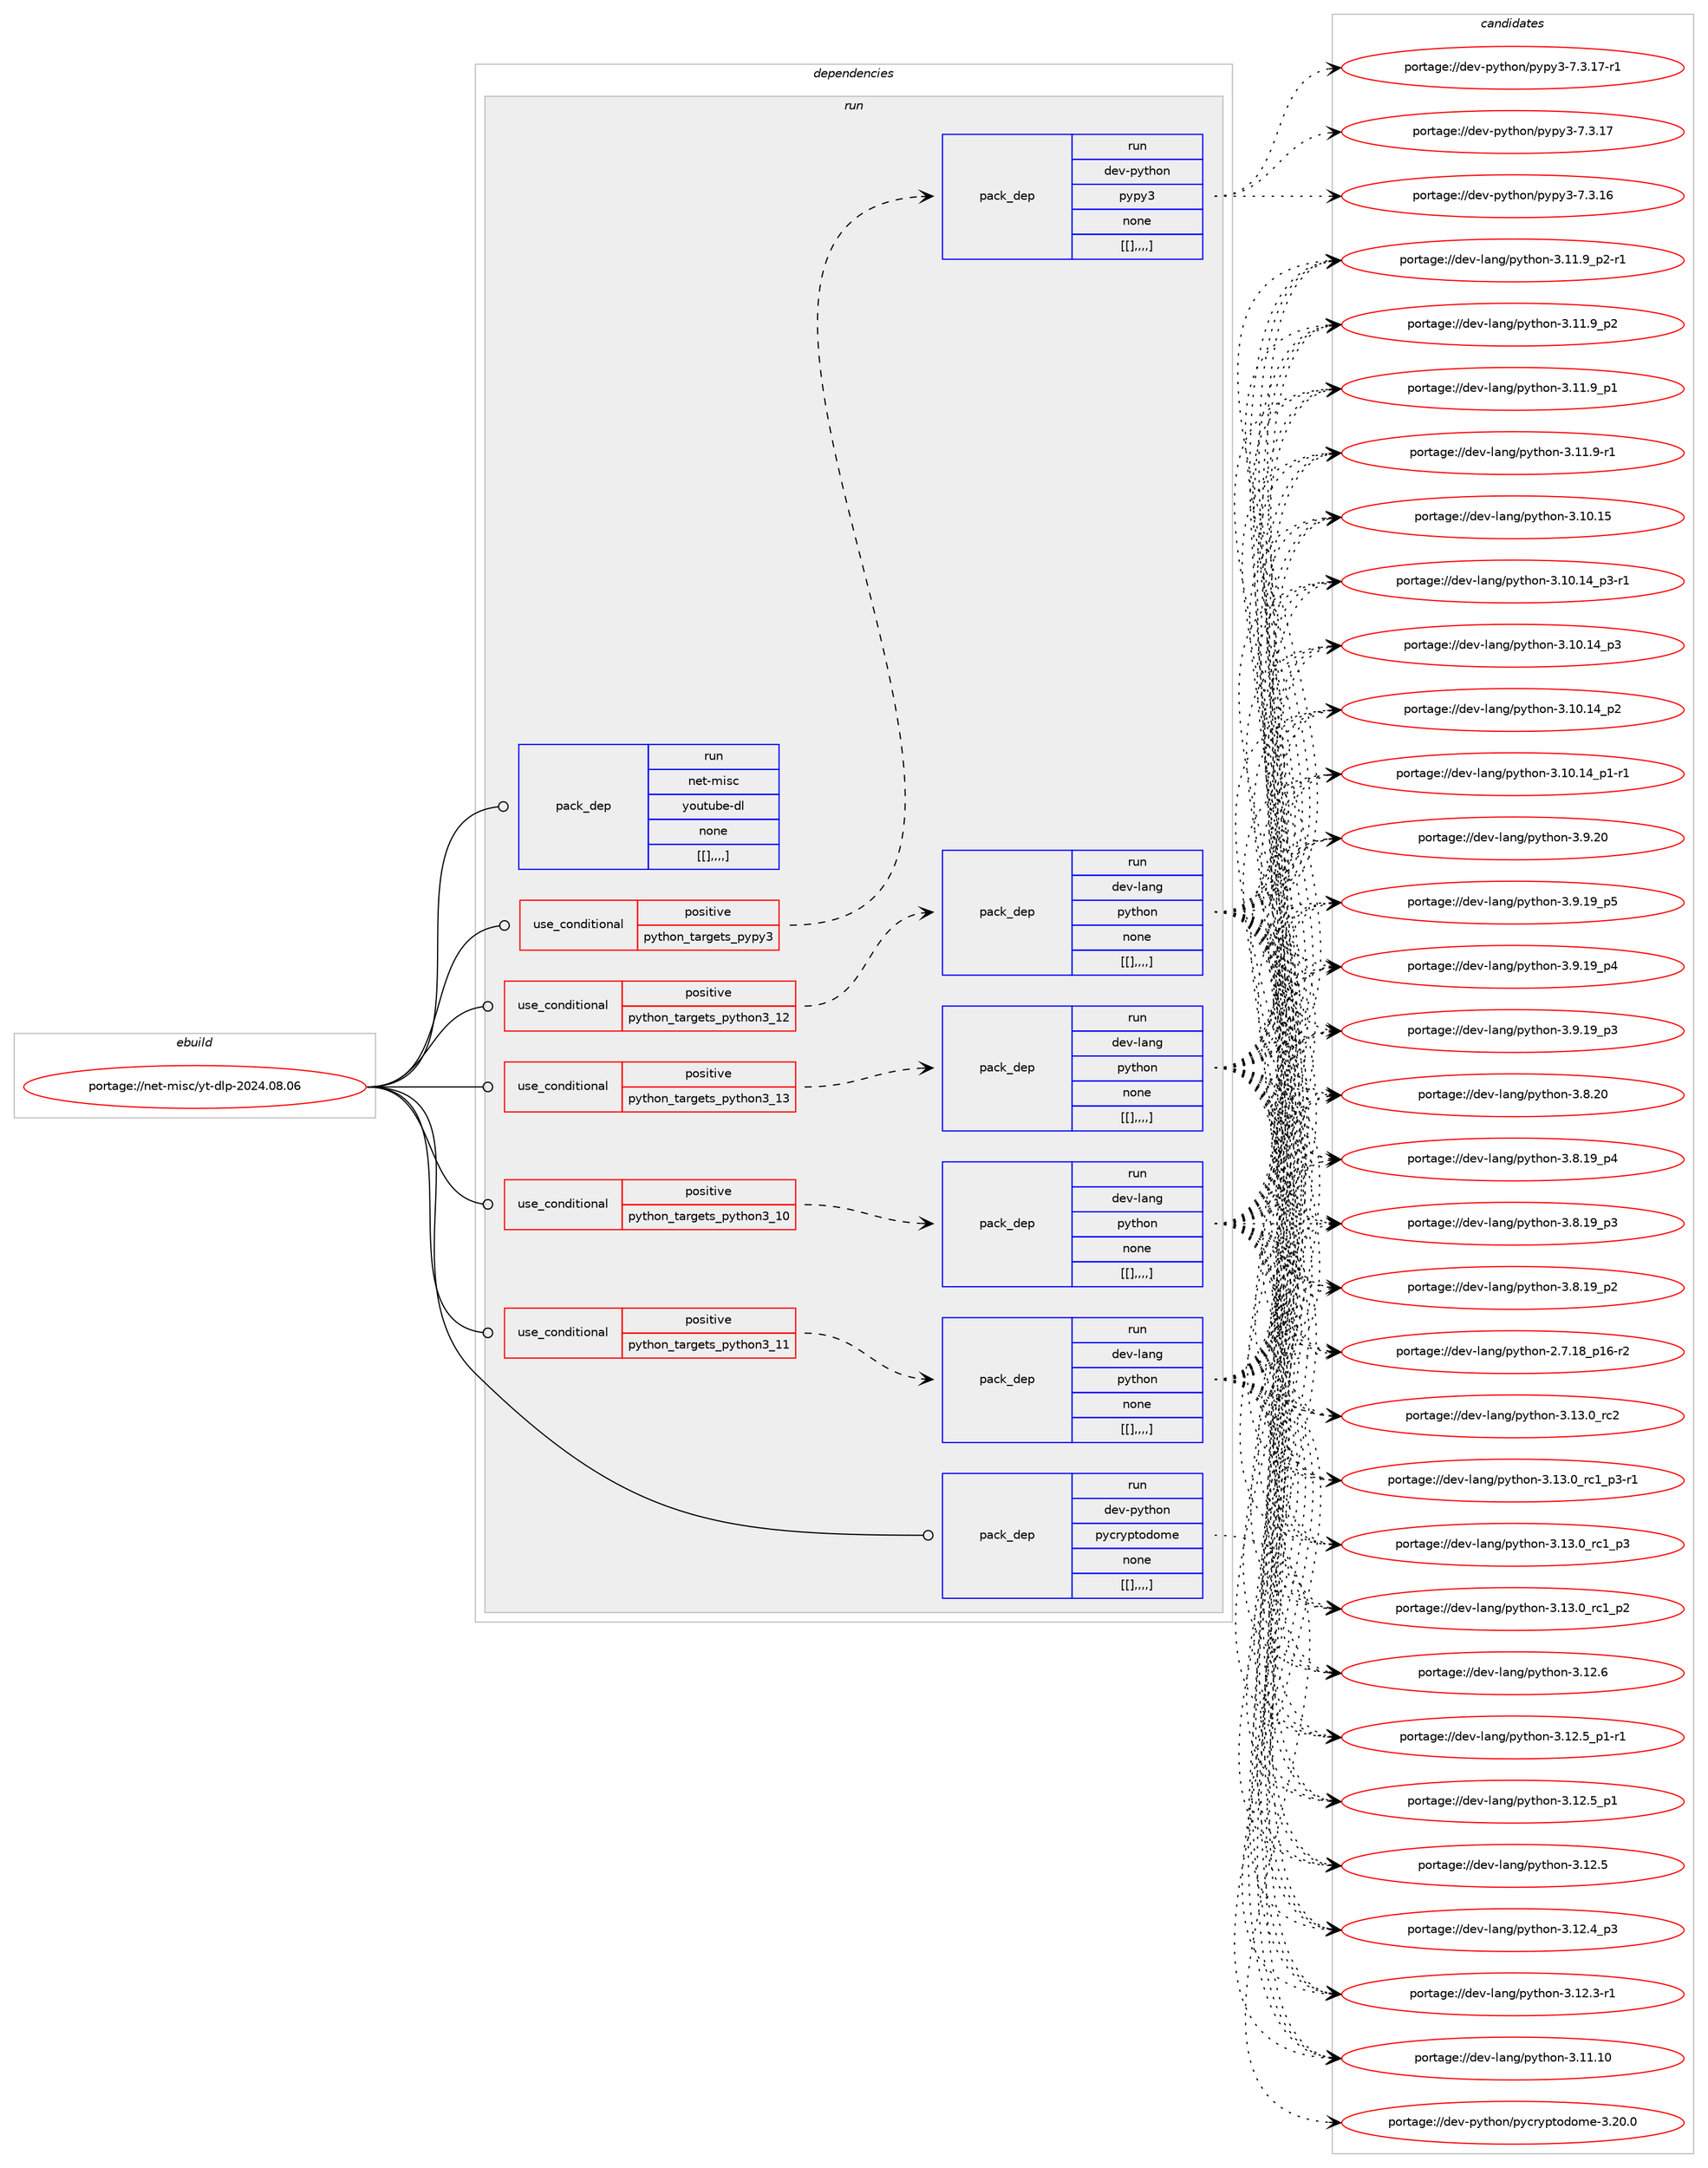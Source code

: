 digraph prolog {

# *************
# Graph options
# *************

newrank=true;
concentrate=true;
compound=true;
graph [rankdir=LR,fontname=Helvetica,fontsize=10,ranksep=1.5];#, ranksep=2.5, nodesep=0.2];
edge  [arrowhead=vee];
node  [fontname=Helvetica,fontsize=10];

# **********
# The ebuild
# **********

subgraph cluster_leftcol {
color=gray;
label=<<i>ebuild</i>>;
id [label="portage://net-misc/yt-dlp-2024.08.06", color=red, width=4, href="../net-misc/yt-dlp-2024.08.06.svg"];
}

# ****************
# The dependencies
# ****************

subgraph cluster_midcol {
color=gray;
label=<<i>dependencies</i>>;
subgraph cluster_compile {
fillcolor="#eeeeee";
style=filled;
label=<<i>compile</i>>;
}
subgraph cluster_compileandrun {
fillcolor="#eeeeee";
style=filled;
label=<<i>compile and run</i>>;
}
subgraph cluster_run {
fillcolor="#eeeeee";
style=filled;
label=<<i>run</i>>;
subgraph cond103636 {
dependency394928 [label=<<TABLE BORDER="0" CELLBORDER="1" CELLSPACING="0" CELLPADDING="4"><TR><TD ROWSPAN="3" CELLPADDING="10">use_conditional</TD></TR><TR><TD>positive</TD></TR><TR><TD>python_targets_pypy3</TD></TR></TABLE>>, shape=none, color=red];
subgraph pack288397 {
dependency394929 [label=<<TABLE BORDER="0" CELLBORDER="1" CELLSPACING="0" CELLPADDING="4" WIDTH="220"><TR><TD ROWSPAN="6" CELLPADDING="30">pack_dep</TD></TR><TR><TD WIDTH="110">run</TD></TR><TR><TD>dev-python</TD></TR><TR><TD>pypy3</TD></TR><TR><TD>none</TD></TR><TR><TD>[[],,,,]</TD></TR></TABLE>>, shape=none, color=blue];
}
dependency394928:e -> dependency394929:w [weight=20,style="dashed",arrowhead="vee"];
}
id:e -> dependency394928:w [weight=20,style="solid",arrowhead="odot"];
subgraph cond103637 {
dependency394930 [label=<<TABLE BORDER="0" CELLBORDER="1" CELLSPACING="0" CELLPADDING="4"><TR><TD ROWSPAN="3" CELLPADDING="10">use_conditional</TD></TR><TR><TD>positive</TD></TR><TR><TD>python_targets_python3_10</TD></TR></TABLE>>, shape=none, color=red];
subgraph pack288398 {
dependency394931 [label=<<TABLE BORDER="0" CELLBORDER="1" CELLSPACING="0" CELLPADDING="4" WIDTH="220"><TR><TD ROWSPAN="6" CELLPADDING="30">pack_dep</TD></TR><TR><TD WIDTH="110">run</TD></TR><TR><TD>dev-lang</TD></TR><TR><TD>python</TD></TR><TR><TD>none</TD></TR><TR><TD>[[],,,,]</TD></TR></TABLE>>, shape=none, color=blue];
}
dependency394930:e -> dependency394931:w [weight=20,style="dashed",arrowhead="vee"];
}
id:e -> dependency394930:w [weight=20,style="solid",arrowhead="odot"];
subgraph cond103638 {
dependency394932 [label=<<TABLE BORDER="0" CELLBORDER="1" CELLSPACING="0" CELLPADDING="4"><TR><TD ROWSPAN="3" CELLPADDING="10">use_conditional</TD></TR><TR><TD>positive</TD></TR><TR><TD>python_targets_python3_11</TD></TR></TABLE>>, shape=none, color=red];
subgraph pack288399 {
dependency394933 [label=<<TABLE BORDER="0" CELLBORDER="1" CELLSPACING="0" CELLPADDING="4" WIDTH="220"><TR><TD ROWSPAN="6" CELLPADDING="30">pack_dep</TD></TR><TR><TD WIDTH="110">run</TD></TR><TR><TD>dev-lang</TD></TR><TR><TD>python</TD></TR><TR><TD>none</TD></TR><TR><TD>[[],,,,]</TD></TR></TABLE>>, shape=none, color=blue];
}
dependency394932:e -> dependency394933:w [weight=20,style="dashed",arrowhead="vee"];
}
id:e -> dependency394932:w [weight=20,style="solid",arrowhead="odot"];
subgraph cond103639 {
dependency394934 [label=<<TABLE BORDER="0" CELLBORDER="1" CELLSPACING="0" CELLPADDING="4"><TR><TD ROWSPAN="3" CELLPADDING="10">use_conditional</TD></TR><TR><TD>positive</TD></TR><TR><TD>python_targets_python3_12</TD></TR></TABLE>>, shape=none, color=red];
subgraph pack288400 {
dependency394935 [label=<<TABLE BORDER="0" CELLBORDER="1" CELLSPACING="0" CELLPADDING="4" WIDTH="220"><TR><TD ROWSPAN="6" CELLPADDING="30">pack_dep</TD></TR><TR><TD WIDTH="110">run</TD></TR><TR><TD>dev-lang</TD></TR><TR><TD>python</TD></TR><TR><TD>none</TD></TR><TR><TD>[[],,,,]</TD></TR></TABLE>>, shape=none, color=blue];
}
dependency394934:e -> dependency394935:w [weight=20,style="dashed",arrowhead="vee"];
}
id:e -> dependency394934:w [weight=20,style="solid",arrowhead="odot"];
subgraph cond103640 {
dependency394936 [label=<<TABLE BORDER="0" CELLBORDER="1" CELLSPACING="0" CELLPADDING="4"><TR><TD ROWSPAN="3" CELLPADDING="10">use_conditional</TD></TR><TR><TD>positive</TD></TR><TR><TD>python_targets_python3_13</TD></TR></TABLE>>, shape=none, color=red];
subgraph pack288401 {
dependency394937 [label=<<TABLE BORDER="0" CELLBORDER="1" CELLSPACING="0" CELLPADDING="4" WIDTH="220"><TR><TD ROWSPAN="6" CELLPADDING="30">pack_dep</TD></TR><TR><TD WIDTH="110">run</TD></TR><TR><TD>dev-lang</TD></TR><TR><TD>python</TD></TR><TR><TD>none</TD></TR><TR><TD>[[],,,,]</TD></TR></TABLE>>, shape=none, color=blue];
}
dependency394936:e -> dependency394937:w [weight=20,style="dashed",arrowhead="vee"];
}
id:e -> dependency394936:w [weight=20,style="solid",arrowhead="odot"];
subgraph pack288402 {
dependency394938 [label=<<TABLE BORDER="0" CELLBORDER="1" CELLSPACING="0" CELLPADDING="4" WIDTH="220"><TR><TD ROWSPAN="6" CELLPADDING="30">pack_dep</TD></TR><TR><TD WIDTH="110">run</TD></TR><TR><TD>dev-python</TD></TR><TR><TD>pycryptodome</TD></TR><TR><TD>none</TD></TR><TR><TD>[[],,,,]</TD></TR></TABLE>>, shape=none, color=blue];
}
id:e -> dependency394938:w [weight=20,style="solid",arrowhead="odot"];
subgraph pack288403 {
dependency394939 [label=<<TABLE BORDER="0" CELLBORDER="1" CELLSPACING="0" CELLPADDING="4" WIDTH="220"><TR><TD ROWSPAN="6" CELLPADDING="30">pack_dep</TD></TR><TR><TD WIDTH="110">run</TD></TR><TR><TD>net-misc</TD></TR><TR><TD>youtube-dl</TD></TR><TR><TD>none</TD></TR><TR><TD>[[],,,,]</TD></TR></TABLE>>, shape=none, color=blue];
}
id:e -> dependency394939:w [weight=20,style="solid",arrowhead="odot"];
}
}

# **************
# The candidates
# **************

subgraph cluster_choices {
rank=same;
color=gray;
label=<<i>candidates</i>>;

subgraph choice288397 {
color=black;
nodesep=1;
choice100101118451121211161041111104711212111212151455546514649554511449 [label="portage://dev-python/pypy3-7.3.17-r1", color=red, width=4,href="../dev-python/pypy3-7.3.17-r1.svg"];
choice10010111845112121116104111110471121211121215145554651464955 [label="portage://dev-python/pypy3-7.3.17", color=red, width=4,href="../dev-python/pypy3-7.3.17.svg"];
choice10010111845112121116104111110471121211121215145554651464954 [label="portage://dev-python/pypy3-7.3.16", color=red, width=4,href="../dev-python/pypy3-7.3.16.svg"];
dependency394929:e -> choice100101118451121211161041111104711212111212151455546514649554511449:w [style=dotted,weight="100"];
dependency394929:e -> choice10010111845112121116104111110471121211121215145554651464955:w [style=dotted,weight="100"];
dependency394929:e -> choice10010111845112121116104111110471121211121215145554651464954:w [style=dotted,weight="100"];
}
subgraph choice288398 {
color=black;
nodesep=1;
choice10010111845108971101034711212111610411111045514649514648951149950 [label="portage://dev-lang/python-3.13.0_rc2", color=red, width=4,href="../dev-lang/python-3.13.0_rc2.svg"];
choice1001011184510897110103471121211161041111104551464951464895114994995112514511449 [label="portage://dev-lang/python-3.13.0_rc1_p3-r1", color=red, width=4,href="../dev-lang/python-3.13.0_rc1_p3-r1.svg"];
choice100101118451089711010347112121116104111110455146495146489511499499511251 [label="portage://dev-lang/python-3.13.0_rc1_p3", color=red, width=4,href="../dev-lang/python-3.13.0_rc1_p3.svg"];
choice100101118451089711010347112121116104111110455146495146489511499499511250 [label="portage://dev-lang/python-3.13.0_rc1_p2", color=red, width=4,href="../dev-lang/python-3.13.0_rc1_p2.svg"];
choice10010111845108971101034711212111610411111045514649504654 [label="portage://dev-lang/python-3.12.6", color=red, width=4,href="../dev-lang/python-3.12.6.svg"];
choice1001011184510897110103471121211161041111104551464950465395112494511449 [label="portage://dev-lang/python-3.12.5_p1-r1", color=red, width=4,href="../dev-lang/python-3.12.5_p1-r1.svg"];
choice100101118451089711010347112121116104111110455146495046539511249 [label="portage://dev-lang/python-3.12.5_p1", color=red, width=4,href="../dev-lang/python-3.12.5_p1.svg"];
choice10010111845108971101034711212111610411111045514649504653 [label="portage://dev-lang/python-3.12.5", color=red, width=4,href="../dev-lang/python-3.12.5.svg"];
choice100101118451089711010347112121116104111110455146495046529511251 [label="portage://dev-lang/python-3.12.4_p3", color=red, width=4,href="../dev-lang/python-3.12.4_p3.svg"];
choice100101118451089711010347112121116104111110455146495046514511449 [label="portage://dev-lang/python-3.12.3-r1", color=red, width=4,href="../dev-lang/python-3.12.3-r1.svg"];
choice1001011184510897110103471121211161041111104551464949464948 [label="portage://dev-lang/python-3.11.10", color=red, width=4,href="../dev-lang/python-3.11.10.svg"];
choice1001011184510897110103471121211161041111104551464949465795112504511449 [label="portage://dev-lang/python-3.11.9_p2-r1", color=red, width=4,href="../dev-lang/python-3.11.9_p2-r1.svg"];
choice100101118451089711010347112121116104111110455146494946579511250 [label="portage://dev-lang/python-3.11.9_p2", color=red, width=4,href="../dev-lang/python-3.11.9_p2.svg"];
choice100101118451089711010347112121116104111110455146494946579511249 [label="portage://dev-lang/python-3.11.9_p1", color=red, width=4,href="../dev-lang/python-3.11.9_p1.svg"];
choice100101118451089711010347112121116104111110455146494946574511449 [label="portage://dev-lang/python-3.11.9-r1", color=red, width=4,href="../dev-lang/python-3.11.9-r1.svg"];
choice1001011184510897110103471121211161041111104551464948464953 [label="portage://dev-lang/python-3.10.15", color=red, width=4,href="../dev-lang/python-3.10.15.svg"];
choice100101118451089711010347112121116104111110455146494846495295112514511449 [label="portage://dev-lang/python-3.10.14_p3-r1", color=red, width=4,href="../dev-lang/python-3.10.14_p3-r1.svg"];
choice10010111845108971101034711212111610411111045514649484649529511251 [label="portage://dev-lang/python-3.10.14_p3", color=red, width=4,href="../dev-lang/python-3.10.14_p3.svg"];
choice10010111845108971101034711212111610411111045514649484649529511250 [label="portage://dev-lang/python-3.10.14_p2", color=red, width=4,href="../dev-lang/python-3.10.14_p2.svg"];
choice100101118451089711010347112121116104111110455146494846495295112494511449 [label="portage://dev-lang/python-3.10.14_p1-r1", color=red, width=4,href="../dev-lang/python-3.10.14_p1-r1.svg"];
choice10010111845108971101034711212111610411111045514657465048 [label="portage://dev-lang/python-3.9.20", color=red, width=4,href="../dev-lang/python-3.9.20.svg"];
choice100101118451089711010347112121116104111110455146574649579511253 [label="portage://dev-lang/python-3.9.19_p5", color=red, width=4,href="../dev-lang/python-3.9.19_p5.svg"];
choice100101118451089711010347112121116104111110455146574649579511252 [label="portage://dev-lang/python-3.9.19_p4", color=red, width=4,href="../dev-lang/python-3.9.19_p4.svg"];
choice100101118451089711010347112121116104111110455146574649579511251 [label="portage://dev-lang/python-3.9.19_p3", color=red, width=4,href="../dev-lang/python-3.9.19_p3.svg"];
choice10010111845108971101034711212111610411111045514656465048 [label="portage://dev-lang/python-3.8.20", color=red, width=4,href="../dev-lang/python-3.8.20.svg"];
choice100101118451089711010347112121116104111110455146564649579511252 [label="portage://dev-lang/python-3.8.19_p4", color=red, width=4,href="../dev-lang/python-3.8.19_p4.svg"];
choice100101118451089711010347112121116104111110455146564649579511251 [label="portage://dev-lang/python-3.8.19_p3", color=red, width=4,href="../dev-lang/python-3.8.19_p3.svg"];
choice100101118451089711010347112121116104111110455146564649579511250 [label="portage://dev-lang/python-3.8.19_p2", color=red, width=4,href="../dev-lang/python-3.8.19_p2.svg"];
choice100101118451089711010347112121116104111110455046554649569511249544511450 [label="portage://dev-lang/python-2.7.18_p16-r2", color=red, width=4,href="../dev-lang/python-2.7.18_p16-r2.svg"];
dependency394931:e -> choice10010111845108971101034711212111610411111045514649514648951149950:w [style=dotted,weight="100"];
dependency394931:e -> choice1001011184510897110103471121211161041111104551464951464895114994995112514511449:w [style=dotted,weight="100"];
dependency394931:e -> choice100101118451089711010347112121116104111110455146495146489511499499511251:w [style=dotted,weight="100"];
dependency394931:e -> choice100101118451089711010347112121116104111110455146495146489511499499511250:w [style=dotted,weight="100"];
dependency394931:e -> choice10010111845108971101034711212111610411111045514649504654:w [style=dotted,weight="100"];
dependency394931:e -> choice1001011184510897110103471121211161041111104551464950465395112494511449:w [style=dotted,weight="100"];
dependency394931:e -> choice100101118451089711010347112121116104111110455146495046539511249:w [style=dotted,weight="100"];
dependency394931:e -> choice10010111845108971101034711212111610411111045514649504653:w [style=dotted,weight="100"];
dependency394931:e -> choice100101118451089711010347112121116104111110455146495046529511251:w [style=dotted,weight="100"];
dependency394931:e -> choice100101118451089711010347112121116104111110455146495046514511449:w [style=dotted,weight="100"];
dependency394931:e -> choice1001011184510897110103471121211161041111104551464949464948:w [style=dotted,weight="100"];
dependency394931:e -> choice1001011184510897110103471121211161041111104551464949465795112504511449:w [style=dotted,weight="100"];
dependency394931:e -> choice100101118451089711010347112121116104111110455146494946579511250:w [style=dotted,weight="100"];
dependency394931:e -> choice100101118451089711010347112121116104111110455146494946579511249:w [style=dotted,weight="100"];
dependency394931:e -> choice100101118451089711010347112121116104111110455146494946574511449:w [style=dotted,weight="100"];
dependency394931:e -> choice1001011184510897110103471121211161041111104551464948464953:w [style=dotted,weight="100"];
dependency394931:e -> choice100101118451089711010347112121116104111110455146494846495295112514511449:w [style=dotted,weight="100"];
dependency394931:e -> choice10010111845108971101034711212111610411111045514649484649529511251:w [style=dotted,weight="100"];
dependency394931:e -> choice10010111845108971101034711212111610411111045514649484649529511250:w [style=dotted,weight="100"];
dependency394931:e -> choice100101118451089711010347112121116104111110455146494846495295112494511449:w [style=dotted,weight="100"];
dependency394931:e -> choice10010111845108971101034711212111610411111045514657465048:w [style=dotted,weight="100"];
dependency394931:e -> choice100101118451089711010347112121116104111110455146574649579511253:w [style=dotted,weight="100"];
dependency394931:e -> choice100101118451089711010347112121116104111110455146574649579511252:w [style=dotted,weight="100"];
dependency394931:e -> choice100101118451089711010347112121116104111110455146574649579511251:w [style=dotted,weight="100"];
dependency394931:e -> choice10010111845108971101034711212111610411111045514656465048:w [style=dotted,weight="100"];
dependency394931:e -> choice100101118451089711010347112121116104111110455146564649579511252:w [style=dotted,weight="100"];
dependency394931:e -> choice100101118451089711010347112121116104111110455146564649579511251:w [style=dotted,weight="100"];
dependency394931:e -> choice100101118451089711010347112121116104111110455146564649579511250:w [style=dotted,weight="100"];
dependency394931:e -> choice100101118451089711010347112121116104111110455046554649569511249544511450:w [style=dotted,weight="100"];
}
subgraph choice288399 {
color=black;
nodesep=1;
choice10010111845108971101034711212111610411111045514649514648951149950 [label="portage://dev-lang/python-3.13.0_rc2", color=red, width=4,href="../dev-lang/python-3.13.0_rc2.svg"];
choice1001011184510897110103471121211161041111104551464951464895114994995112514511449 [label="portage://dev-lang/python-3.13.0_rc1_p3-r1", color=red, width=4,href="../dev-lang/python-3.13.0_rc1_p3-r1.svg"];
choice100101118451089711010347112121116104111110455146495146489511499499511251 [label="portage://dev-lang/python-3.13.0_rc1_p3", color=red, width=4,href="../dev-lang/python-3.13.0_rc1_p3.svg"];
choice100101118451089711010347112121116104111110455146495146489511499499511250 [label="portage://dev-lang/python-3.13.0_rc1_p2", color=red, width=4,href="../dev-lang/python-3.13.0_rc1_p2.svg"];
choice10010111845108971101034711212111610411111045514649504654 [label="portage://dev-lang/python-3.12.6", color=red, width=4,href="../dev-lang/python-3.12.6.svg"];
choice1001011184510897110103471121211161041111104551464950465395112494511449 [label="portage://dev-lang/python-3.12.5_p1-r1", color=red, width=4,href="../dev-lang/python-3.12.5_p1-r1.svg"];
choice100101118451089711010347112121116104111110455146495046539511249 [label="portage://dev-lang/python-3.12.5_p1", color=red, width=4,href="../dev-lang/python-3.12.5_p1.svg"];
choice10010111845108971101034711212111610411111045514649504653 [label="portage://dev-lang/python-3.12.5", color=red, width=4,href="../dev-lang/python-3.12.5.svg"];
choice100101118451089711010347112121116104111110455146495046529511251 [label="portage://dev-lang/python-3.12.4_p3", color=red, width=4,href="../dev-lang/python-3.12.4_p3.svg"];
choice100101118451089711010347112121116104111110455146495046514511449 [label="portage://dev-lang/python-3.12.3-r1", color=red, width=4,href="../dev-lang/python-3.12.3-r1.svg"];
choice1001011184510897110103471121211161041111104551464949464948 [label="portage://dev-lang/python-3.11.10", color=red, width=4,href="../dev-lang/python-3.11.10.svg"];
choice1001011184510897110103471121211161041111104551464949465795112504511449 [label="portage://dev-lang/python-3.11.9_p2-r1", color=red, width=4,href="../dev-lang/python-3.11.9_p2-r1.svg"];
choice100101118451089711010347112121116104111110455146494946579511250 [label="portage://dev-lang/python-3.11.9_p2", color=red, width=4,href="../dev-lang/python-3.11.9_p2.svg"];
choice100101118451089711010347112121116104111110455146494946579511249 [label="portage://dev-lang/python-3.11.9_p1", color=red, width=4,href="../dev-lang/python-3.11.9_p1.svg"];
choice100101118451089711010347112121116104111110455146494946574511449 [label="portage://dev-lang/python-3.11.9-r1", color=red, width=4,href="../dev-lang/python-3.11.9-r1.svg"];
choice1001011184510897110103471121211161041111104551464948464953 [label="portage://dev-lang/python-3.10.15", color=red, width=4,href="../dev-lang/python-3.10.15.svg"];
choice100101118451089711010347112121116104111110455146494846495295112514511449 [label="portage://dev-lang/python-3.10.14_p3-r1", color=red, width=4,href="../dev-lang/python-3.10.14_p3-r1.svg"];
choice10010111845108971101034711212111610411111045514649484649529511251 [label="portage://dev-lang/python-3.10.14_p3", color=red, width=4,href="../dev-lang/python-3.10.14_p3.svg"];
choice10010111845108971101034711212111610411111045514649484649529511250 [label="portage://dev-lang/python-3.10.14_p2", color=red, width=4,href="../dev-lang/python-3.10.14_p2.svg"];
choice100101118451089711010347112121116104111110455146494846495295112494511449 [label="portage://dev-lang/python-3.10.14_p1-r1", color=red, width=4,href="../dev-lang/python-3.10.14_p1-r1.svg"];
choice10010111845108971101034711212111610411111045514657465048 [label="portage://dev-lang/python-3.9.20", color=red, width=4,href="../dev-lang/python-3.9.20.svg"];
choice100101118451089711010347112121116104111110455146574649579511253 [label="portage://dev-lang/python-3.9.19_p5", color=red, width=4,href="../dev-lang/python-3.9.19_p5.svg"];
choice100101118451089711010347112121116104111110455146574649579511252 [label="portage://dev-lang/python-3.9.19_p4", color=red, width=4,href="../dev-lang/python-3.9.19_p4.svg"];
choice100101118451089711010347112121116104111110455146574649579511251 [label="portage://dev-lang/python-3.9.19_p3", color=red, width=4,href="../dev-lang/python-3.9.19_p3.svg"];
choice10010111845108971101034711212111610411111045514656465048 [label="portage://dev-lang/python-3.8.20", color=red, width=4,href="../dev-lang/python-3.8.20.svg"];
choice100101118451089711010347112121116104111110455146564649579511252 [label="portage://dev-lang/python-3.8.19_p4", color=red, width=4,href="../dev-lang/python-3.8.19_p4.svg"];
choice100101118451089711010347112121116104111110455146564649579511251 [label="portage://dev-lang/python-3.8.19_p3", color=red, width=4,href="../dev-lang/python-3.8.19_p3.svg"];
choice100101118451089711010347112121116104111110455146564649579511250 [label="portage://dev-lang/python-3.8.19_p2", color=red, width=4,href="../dev-lang/python-3.8.19_p2.svg"];
choice100101118451089711010347112121116104111110455046554649569511249544511450 [label="portage://dev-lang/python-2.7.18_p16-r2", color=red, width=4,href="../dev-lang/python-2.7.18_p16-r2.svg"];
dependency394933:e -> choice10010111845108971101034711212111610411111045514649514648951149950:w [style=dotted,weight="100"];
dependency394933:e -> choice1001011184510897110103471121211161041111104551464951464895114994995112514511449:w [style=dotted,weight="100"];
dependency394933:e -> choice100101118451089711010347112121116104111110455146495146489511499499511251:w [style=dotted,weight="100"];
dependency394933:e -> choice100101118451089711010347112121116104111110455146495146489511499499511250:w [style=dotted,weight="100"];
dependency394933:e -> choice10010111845108971101034711212111610411111045514649504654:w [style=dotted,weight="100"];
dependency394933:e -> choice1001011184510897110103471121211161041111104551464950465395112494511449:w [style=dotted,weight="100"];
dependency394933:e -> choice100101118451089711010347112121116104111110455146495046539511249:w [style=dotted,weight="100"];
dependency394933:e -> choice10010111845108971101034711212111610411111045514649504653:w [style=dotted,weight="100"];
dependency394933:e -> choice100101118451089711010347112121116104111110455146495046529511251:w [style=dotted,weight="100"];
dependency394933:e -> choice100101118451089711010347112121116104111110455146495046514511449:w [style=dotted,weight="100"];
dependency394933:e -> choice1001011184510897110103471121211161041111104551464949464948:w [style=dotted,weight="100"];
dependency394933:e -> choice1001011184510897110103471121211161041111104551464949465795112504511449:w [style=dotted,weight="100"];
dependency394933:e -> choice100101118451089711010347112121116104111110455146494946579511250:w [style=dotted,weight="100"];
dependency394933:e -> choice100101118451089711010347112121116104111110455146494946579511249:w [style=dotted,weight="100"];
dependency394933:e -> choice100101118451089711010347112121116104111110455146494946574511449:w [style=dotted,weight="100"];
dependency394933:e -> choice1001011184510897110103471121211161041111104551464948464953:w [style=dotted,weight="100"];
dependency394933:e -> choice100101118451089711010347112121116104111110455146494846495295112514511449:w [style=dotted,weight="100"];
dependency394933:e -> choice10010111845108971101034711212111610411111045514649484649529511251:w [style=dotted,weight="100"];
dependency394933:e -> choice10010111845108971101034711212111610411111045514649484649529511250:w [style=dotted,weight="100"];
dependency394933:e -> choice100101118451089711010347112121116104111110455146494846495295112494511449:w [style=dotted,weight="100"];
dependency394933:e -> choice10010111845108971101034711212111610411111045514657465048:w [style=dotted,weight="100"];
dependency394933:e -> choice100101118451089711010347112121116104111110455146574649579511253:w [style=dotted,weight="100"];
dependency394933:e -> choice100101118451089711010347112121116104111110455146574649579511252:w [style=dotted,weight="100"];
dependency394933:e -> choice100101118451089711010347112121116104111110455146574649579511251:w [style=dotted,weight="100"];
dependency394933:e -> choice10010111845108971101034711212111610411111045514656465048:w [style=dotted,weight="100"];
dependency394933:e -> choice100101118451089711010347112121116104111110455146564649579511252:w [style=dotted,weight="100"];
dependency394933:e -> choice100101118451089711010347112121116104111110455146564649579511251:w [style=dotted,weight="100"];
dependency394933:e -> choice100101118451089711010347112121116104111110455146564649579511250:w [style=dotted,weight="100"];
dependency394933:e -> choice100101118451089711010347112121116104111110455046554649569511249544511450:w [style=dotted,weight="100"];
}
subgraph choice288400 {
color=black;
nodesep=1;
choice10010111845108971101034711212111610411111045514649514648951149950 [label="portage://dev-lang/python-3.13.0_rc2", color=red, width=4,href="../dev-lang/python-3.13.0_rc2.svg"];
choice1001011184510897110103471121211161041111104551464951464895114994995112514511449 [label="portage://dev-lang/python-3.13.0_rc1_p3-r1", color=red, width=4,href="../dev-lang/python-3.13.0_rc1_p3-r1.svg"];
choice100101118451089711010347112121116104111110455146495146489511499499511251 [label="portage://dev-lang/python-3.13.0_rc1_p3", color=red, width=4,href="../dev-lang/python-3.13.0_rc1_p3.svg"];
choice100101118451089711010347112121116104111110455146495146489511499499511250 [label="portage://dev-lang/python-3.13.0_rc1_p2", color=red, width=4,href="../dev-lang/python-3.13.0_rc1_p2.svg"];
choice10010111845108971101034711212111610411111045514649504654 [label="portage://dev-lang/python-3.12.6", color=red, width=4,href="../dev-lang/python-3.12.6.svg"];
choice1001011184510897110103471121211161041111104551464950465395112494511449 [label="portage://dev-lang/python-3.12.5_p1-r1", color=red, width=4,href="../dev-lang/python-3.12.5_p1-r1.svg"];
choice100101118451089711010347112121116104111110455146495046539511249 [label="portage://dev-lang/python-3.12.5_p1", color=red, width=4,href="../dev-lang/python-3.12.5_p1.svg"];
choice10010111845108971101034711212111610411111045514649504653 [label="portage://dev-lang/python-3.12.5", color=red, width=4,href="../dev-lang/python-3.12.5.svg"];
choice100101118451089711010347112121116104111110455146495046529511251 [label="portage://dev-lang/python-3.12.4_p3", color=red, width=4,href="../dev-lang/python-3.12.4_p3.svg"];
choice100101118451089711010347112121116104111110455146495046514511449 [label="portage://dev-lang/python-3.12.3-r1", color=red, width=4,href="../dev-lang/python-3.12.3-r1.svg"];
choice1001011184510897110103471121211161041111104551464949464948 [label="portage://dev-lang/python-3.11.10", color=red, width=4,href="../dev-lang/python-3.11.10.svg"];
choice1001011184510897110103471121211161041111104551464949465795112504511449 [label="portage://dev-lang/python-3.11.9_p2-r1", color=red, width=4,href="../dev-lang/python-3.11.9_p2-r1.svg"];
choice100101118451089711010347112121116104111110455146494946579511250 [label="portage://dev-lang/python-3.11.9_p2", color=red, width=4,href="../dev-lang/python-3.11.9_p2.svg"];
choice100101118451089711010347112121116104111110455146494946579511249 [label="portage://dev-lang/python-3.11.9_p1", color=red, width=4,href="../dev-lang/python-3.11.9_p1.svg"];
choice100101118451089711010347112121116104111110455146494946574511449 [label="portage://dev-lang/python-3.11.9-r1", color=red, width=4,href="../dev-lang/python-3.11.9-r1.svg"];
choice1001011184510897110103471121211161041111104551464948464953 [label="portage://dev-lang/python-3.10.15", color=red, width=4,href="../dev-lang/python-3.10.15.svg"];
choice100101118451089711010347112121116104111110455146494846495295112514511449 [label="portage://dev-lang/python-3.10.14_p3-r1", color=red, width=4,href="../dev-lang/python-3.10.14_p3-r1.svg"];
choice10010111845108971101034711212111610411111045514649484649529511251 [label="portage://dev-lang/python-3.10.14_p3", color=red, width=4,href="../dev-lang/python-3.10.14_p3.svg"];
choice10010111845108971101034711212111610411111045514649484649529511250 [label="portage://dev-lang/python-3.10.14_p2", color=red, width=4,href="../dev-lang/python-3.10.14_p2.svg"];
choice100101118451089711010347112121116104111110455146494846495295112494511449 [label="portage://dev-lang/python-3.10.14_p1-r1", color=red, width=4,href="../dev-lang/python-3.10.14_p1-r1.svg"];
choice10010111845108971101034711212111610411111045514657465048 [label="portage://dev-lang/python-3.9.20", color=red, width=4,href="../dev-lang/python-3.9.20.svg"];
choice100101118451089711010347112121116104111110455146574649579511253 [label="portage://dev-lang/python-3.9.19_p5", color=red, width=4,href="../dev-lang/python-3.9.19_p5.svg"];
choice100101118451089711010347112121116104111110455146574649579511252 [label="portage://dev-lang/python-3.9.19_p4", color=red, width=4,href="../dev-lang/python-3.9.19_p4.svg"];
choice100101118451089711010347112121116104111110455146574649579511251 [label="portage://dev-lang/python-3.9.19_p3", color=red, width=4,href="../dev-lang/python-3.9.19_p3.svg"];
choice10010111845108971101034711212111610411111045514656465048 [label="portage://dev-lang/python-3.8.20", color=red, width=4,href="../dev-lang/python-3.8.20.svg"];
choice100101118451089711010347112121116104111110455146564649579511252 [label="portage://dev-lang/python-3.8.19_p4", color=red, width=4,href="../dev-lang/python-3.8.19_p4.svg"];
choice100101118451089711010347112121116104111110455146564649579511251 [label="portage://dev-lang/python-3.8.19_p3", color=red, width=4,href="../dev-lang/python-3.8.19_p3.svg"];
choice100101118451089711010347112121116104111110455146564649579511250 [label="portage://dev-lang/python-3.8.19_p2", color=red, width=4,href="../dev-lang/python-3.8.19_p2.svg"];
choice100101118451089711010347112121116104111110455046554649569511249544511450 [label="portage://dev-lang/python-2.7.18_p16-r2", color=red, width=4,href="../dev-lang/python-2.7.18_p16-r2.svg"];
dependency394935:e -> choice10010111845108971101034711212111610411111045514649514648951149950:w [style=dotted,weight="100"];
dependency394935:e -> choice1001011184510897110103471121211161041111104551464951464895114994995112514511449:w [style=dotted,weight="100"];
dependency394935:e -> choice100101118451089711010347112121116104111110455146495146489511499499511251:w [style=dotted,weight="100"];
dependency394935:e -> choice100101118451089711010347112121116104111110455146495146489511499499511250:w [style=dotted,weight="100"];
dependency394935:e -> choice10010111845108971101034711212111610411111045514649504654:w [style=dotted,weight="100"];
dependency394935:e -> choice1001011184510897110103471121211161041111104551464950465395112494511449:w [style=dotted,weight="100"];
dependency394935:e -> choice100101118451089711010347112121116104111110455146495046539511249:w [style=dotted,weight="100"];
dependency394935:e -> choice10010111845108971101034711212111610411111045514649504653:w [style=dotted,weight="100"];
dependency394935:e -> choice100101118451089711010347112121116104111110455146495046529511251:w [style=dotted,weight="100"];
dependency394935:e -> choice100101118451089711010347112121116104111110455146495046514511449:w [style=dotted,weight="100"];
dependency394935:e -> choice1001011184510897110103471121211161041111104551464949464948:w [style=dotted,weight="100"];
dependency394935:e -> choice1001011184510897110103471121211161041111104551464949465795112504511449:w [style=dotted,weight="100"];
dependency394935:e -> choice100101118451089711010347112121116104111110455146494946579511250:w [style=dotted,weight="100"];
dependency394935:e -> choice100101118451089711010347112121116104111110455146494946579511249:w [style=dotted,weight="100"];
dependency394935:e -> choice100101118451089711010347112121116104111110455146494946574511449:w [style=dotted,weight="100"];
dependency394935:e -> choice1001011184510897110103471121211161041111104551464948464953:w [style=dotted,weight="100"];
dependency394935:e -> choice100101118451089711010347112121116104111110455146494846495295112514511449:w [style=dotted,weight="100"];
dependency394935:e -> choice10010111845108971101034711212111610411111045514649484649529511251:w [style=dotted,weight="100"];
dependency394935:e -> choice10010111845108971101034711212111610411111045514649484649529511250:w [style=dotted,weight="100"];
dependency394935:e -> choice100101118451089711010347112121116104111110455146494846495295112494511449:w [style=dotted,weight="100"];
dependency394935:e -> choice10010111845108971101034711212111610411111045514657465048:w [style=dotted,weight="100"];
dependency394935:e -> choice100101118451089711010347112121116104111110455146574649579511253:w [style=dotted,weight="100"];
dependency394935:e -> choice100101118451089711010347112121116104111110455146574649579511252:w [style=dotted,weight="100"];
dependency394935:e -> choice100101118451089711010347112121116104111110455146574649579511251:w [style=dotted,weight="100"];
dependency394935:e -> choice10010111845108971101034711212111610411111045514656465048:w [style=dotted,weight="100"];
dependency394935:e -> choice100101118451089711010347112121116104111110455146564649579511252:w [style=dotted,weight="100"];
dependency394935:e -> choice100101118451089711010347112121116104111110455146564649579511251:w [style=dotted,weight="100"];
dependency394935:e -> choice100101118451089711010347112121116104111110455146564649579511250:w [style=dotted,weight="100"];
dependency394935:e -> choice100101118451089711010347112121116104111110455046554649569511249544511450:w [style=dotted,weight="100"];
}
subgraph choice288401 {
color=black;
nodesep=1;
choice10010111845108971101034711212111610411111045514649514648951149950 [label="portage://dev-lang/python-3.13.0_rc2", color=red, width=4,href="../dev-lang/python-3.13.0_rc2.svg"];
choice1001011184510897110103471121211161041111104551464951464895114994995112514511449 [label="portage://dev-lang/python-3.13.0_rc1_p3-r1", color=red, width=4,href="../dev-lang/python-3.13.0_rc1_p3-r1.svg"];
choice100101118451089711010347112121116104111110455146495146489511499499511251 [label="portage://dev-lang/python-3.13.0_rc1_p3", color=red, width=4,href="../dev-lang/python-3.13.0_rc1_p3.svg"];
choice100101118451089711010347112121116104111110455146495146489511499499511250 [label="portage://dev-lang/python-3.13.0_rc1_p2", color=red, width=4,href="../dev-lang/python-3.13.0_rc1_p2.svg"];
choice10010111845108971101034711212111610411111045514649504654 [label="portage://dev-lang/python-3.12.6", color=red, width=4,href="../dev-lang/python-3.12.6.svg"];
choice1001011184510897110103471121211161041111104551464950465395112494511449 [label="portage://dev-lang/python-3.12.5_p1-r1", color=red, width=4,href="../dev-lang/python-3.12.5_p1-r1.svg"];
choice100101118451089711010347112121116104111110455146495046539511249 [label="portage://dev-lang/python-3.12.5_p1", color=red, width=4,href="../dev-lang/python-3.12.5_p1.svg"];
choice10010111845108971101034711212111610411111045514649504653 [label="portage://dev-lang/python-3.12.5", color=red, width=4,href="../dev-lang/python-3.12.5.svg"];
choice100101118451089711010347112121116104111110455146495046529511251 [label="portage://dev-lang/python-3.12.4_p3", color=red, width=4,href="../dev-lang/python-3.12.4_p3.svg"];
choice100101118451089711010347112121116104111110455146495046514511449 [label="portage://dev-lang/python-3.12.3-r1", color=red, width=4,href="../dev-lang/python-3.12.3-r1.svg"];
choice1001011184510897110103471121211161041111104551464949464948 [label="portage://dev-lang/python-3.11.10", color=red, width=4,href="../dev-lang/python-3.11.10.svg"];
choice1001011184510897110103471121211161041111104551464949465795112504511449 [label="portage://dev-lang/python-3.11.9_p2-r1", color=red, width=4,href="../dev-lang/python-3.11.9_p2-r1.svg"];
choice100101118451089711010347112121116104111110455146494946579511250 [label="portage://dev-lang/python-3.11.9_p2", color=red, width=4,href="../dev-lang/python-3.11.9_p2.svg"];
choice100101118451089711010347112121116104111110455146494946579511249 [label="portage://dev-lang/python-3.11.9_p1", color=red, width=4,href="../dev-lang/python-3.11.9_p1.svg"];
choice100101118451089711010347112121116104111110455146494946574511449 [label="portage://dev-lang/python-3.11.9-r1", color=red, width=4,href="../dev-lang/python-3.11.9-r1.svg"];
choice1001011184510897110103471121211161041111104551464948464953 [label="portage://dev-lang/python-3.10.15", color=red, width=4,href="../dev-lang/python-3.10.15.svg"];
choice100101118451089711010347112121116104111110455146494846495295112514511449 [label="portage://dev-lang/python-3.10.14_p3-r1", color=red, width=4,href="../dev-lang/python-3.10.14_p3-r1.svg"];
choice10010111845108971101034711212111610411111045514649484649529511251 [label="portage://dev-lang/python-3.10.14_p3", color=red, width=4,href="../dev-lang/python-3.10.14_p3.svg"];
choice10010111845108971101034711212111610411111045514649484649529511250 [label="portage://dev-lang/python-3.10.14_p2", color=red, width=4,href="../dev-lang/python-3.10.14_p2.svg"];
choice100101118451089711010347112121116104111110455146494846495295112494511449 [label="portage://dev-lang/python-3.10.14_p1-r1", color=red, width=4,href="../dev-lang/python-3.10.14_p1-r1.svg"];
choice10010111845108971101034711212111610411111045514657465048 [label="portage://dev-lang/python-3.9.20", color=red, width=4,href="../dev-lang/python-3.9.20.svg"];
choice100101118451089711010347112121116104111110455146574649579511253 [label="portage://dev-lang/python-3.9.19_p5", color=red, width=4,href="../dev-lang/python-3.9.19_p5.svg"];
choice100101118451089711010347112121116104111110455146574649579511252 [label="portage://dev-lang/python-3.9.19_p4", color=red, width=4,href="../dev-lang/python-3.9.19_p4.svg"];
choice100101118451089711010347112121116104111110455146574649579511251 [label="portage://dev-lang/python-3.9.19_p3", color=red, width=4,href="../dev-lang/python-3.9.19_p3.svg"];
choice10010111845108971101034711212111610411111045514656465048 [label="portage://dev-lang/python-3.8.20", color=red, width=4,href="../dev-lang/python-3.8.20.svg"];
choice100101118451089711010347112121116104111110455146564649579511252 [label="portage://dev-lang/python-3.8.19_p4", color=red, width=4,href="../dev-lang/python-3.8.19_p4.svg"];
choice100101118451089711010347112121116104111110455146564649579511251 [label="portage://dev-lang/python-3.8.19_p3", color=red, width=4,href="../dev-lang/python-3.8.19_p3.svg"];
choice100101118451089711010347112121116104111110455146564649579511250 [label="portage://dev-lang/python-3.8.19_p2", color=red, width=4,href="../dev-lang/python-3.8.19_p2.svg"];
choice100101118451089711010347112121116104111110455046554649569511249544511450 [label="portage://dev-lang/python-2.7.18_p16-r2", color=red, width=4,href="../dev-lang/python-2.7.18_p16-r2.svg"];
dependency394937:e -> choice10010111845108971101034711212111610411111045514649514648951149950:w [style=dotted,weight="100"];
dependency394937:e -> choice1001011184510897110103471121211161041111104551464951464895114994995112514511449:w [style=dotted,weight="100"];
dependency394937:e -> choice100101118451089711010347112121116104111110455146495146489511499499511251:w [style=dotted,weight="100"];
dependency394937:e -> choice100101118451089711010347112121116104111110455146495146489511499499511250:w [style=dotted,weight="100"];
dependency394937:e -> choice10010111845108971101034711212111610411111045514649504654:w [style=dotted,weight="100"];
dependency394937:e -> choice1001011184510897110103471121211161041111104551464950465395112494511449:w [style=dotted,weight="100"];
dependency394937:e -> choice100101118451089711010347112121116104111110455146495046539511249:w [style=dotted,weight="100"];
dependency394937:e -> choice10010111845108971101034711212111610411111045514649504653:w [style=dotted,weight="100"];
dependency394937:e -> choice100101118451089711010347112121116104111110455146495046529511251:w [style=dotted,weight="100"];
dependency394937:e -> choice100101118451089711010347112121116104111110455146495046514511449:w [style=dotted,weight="100"];
dependency394937:e -> choice1001011184510897110103471121211161041111104551464949464948:w [style=dotted,weight="100"];
dependency394937:e -> choice1001011184510897110103471121211161041111104551464949465795112504511449:w [style=dotted,weight="100"];
dependency394937:e -> choice100101118451089711010347112121116104111110455146494946579511250:w [style=dotted,weight="100"];
dependency394937:e -> choice100101118451089711010347112121116104111110455146494946579511249:w [style=dotted,weight="100"];
dependency394937:e -> choice100101118451089711010347112121116104111110455146494946574511449:w [style=dotted,weight="100"];
dependency394937:e -> choice1001011184510897110103471121211161041111104551464948464953:w [style=dotted,weight="100"];
dependency394937:e -> choice100101118451089711010347112121116104111110455146494846495295112514511449:w [style=dotted,weight="100"];
dependency394937:e -> choice10010111845108971101034711212111610411111045514649484649529511251:w [style=dotted,weight="100"];
dependency394937:e -> choice10010111845108971101034711212111610411111045514649484649529511250:w [style=dotted,weight="100"];
dependency394937:e -> choice100101118451089711010347112121116104111110455146494846495295112494511449:w [style=dotted,weight="100"];
dependency394937:e -> choice10010111845108971101034711212111610411111045514657465048:w [style=dotted,weight="100"];
dependency394937:e -> choice100101118451089711010347112121116104111110455146574649579511253:w [style=dotted,weight="100"];
dependency394937:e -> choice100101118451089711010347112121116104111110455146574649579511252:w [style=dotted,weight="100"];
dependency394937:e -> choice100101118451089711010347112121116104111110455146574649579511251:w [style=dotted,weight="100"];
dependency394937:e -> choice10010111845108971101034711212111610411111045514656465048:w [style=dotted,weight="100"];
dependency394937:e -> choice100101118451089711010347112121116104111110455146564649579511252:w [style=dotted,weight="100"];
dependency394937:e -> choice100101118451089711010347112121116104111110455146564649579511251:w [style=dotted,weight="100"];
dependency394937:e -> choice100101118451089711010347112121116104111110455146564649579511250:w [style=dotted,weight="100"];
dependency394937:e -> choice100101118451089711010347112121116104111110455046554649569511249544511450:w [style=dotted,weight="100"];
}
subgraph choice288402 {
color=black;
nodesep=1;
choice10010111845112121116104111110471121219911412111211611110011110910145514650484648 [label="portage://dev-python/pycryptodome-3.20.0", color=red, width=4,href="../dev-python/pycryptodome-3.20.0.svg"];
dependency394938:e -> choice10010111845112121116104111110471121219911412111211611110011110910145514650484648:w [style=dotted,weight="100"];
}
subgraph choice288403 {
color=black;
nodesep=1;
}
}

}
